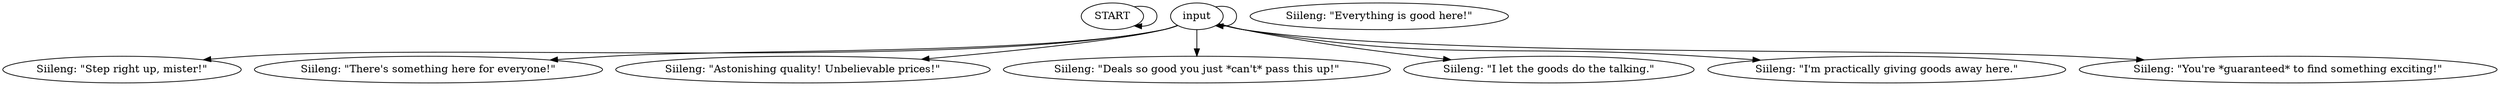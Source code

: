 # JAM / HUMANITARIAN AID barks
# Things Siileng says.
# ==================================================
digraph G {
	  0 [label="START"];
	  1 [label="input"];
	  2 [label="Siileng: \"Everything is good here!\""];
	  3 [label="Siileng: \"Step right up, mister!\""];
	  4 [label="Siileng: \"There's something here for everyone!\""];
	  5 [label="Siileng: \"Astonishing quality! Unbelievable prices!\""];
	  6 [label="Siileng: \"Deals so good you just *can't* pass this up!\""];
	  7 [label="Siileng: \"I let the goods do the talking.\""];
	  8 [label="Siileng: \"I'm practically giving goods away here.\""];
	  9 [label="Siileng: \"You're *guaranteed* to find something exciting!\""];
	  0 -> 0
	  1 -> 1
	  1 -> 3
	  1 -> 4
	  1 -> 5
	  1 -> 6
	  1 -> 7
	  1 -> 8
	  1 -> 9
}

